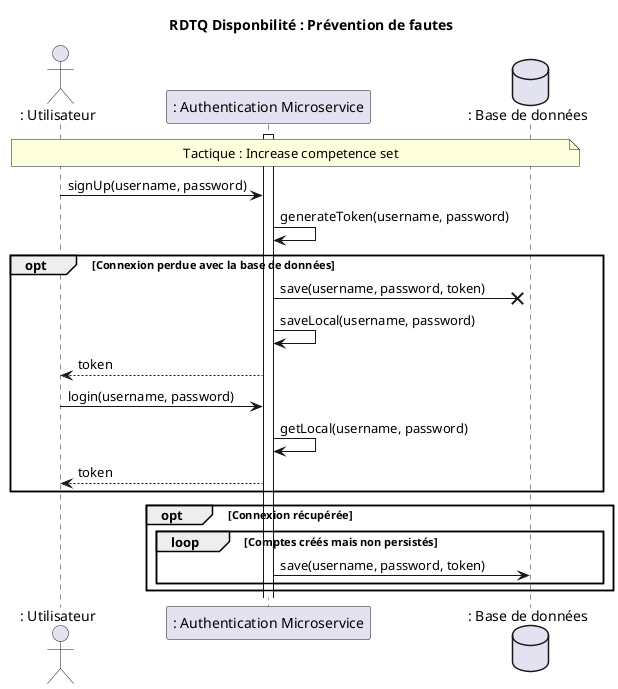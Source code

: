 @startuml
title RDTQ Disponbilité : Prévention de fautes

actor ": Utilisateur" as user
participant ": Authentication Microservice" as auth
database ": Base de données" as db

note over user, db : Tactique : Increase competence set
activate auth
user -> auth : signUp(username, password)
auth -> auth : generateToken(username, password)
opt Connexion perdue avec la base de données
  auth -x db : save(username, password, token)
  auth -> auth : saveLocal(username, password)
  auth --> user : token
  user -> auth : login(username, password)
  auth -> auth : getLocal(username, password)
  auth --> user : token
end
opt Connexion récupérée
  loop Comptes créés mais non persistés
    auth -> db : save(username, password, token)
  end
end


@enduml
